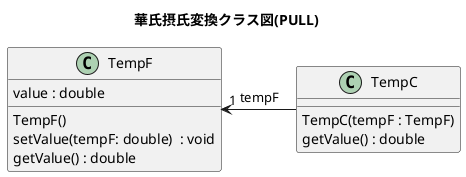 @startuml
title 華氏摂氏変換クラス図(PULL)
class TempF{
    value : double
    TempF()
    setValue(tempF: double)  : void
    getValue() : double
}
class TempC{
    TempC(tempF : TempF)
    getValue() : double
}
TempF "1"<- TempC : tempF

@enduml